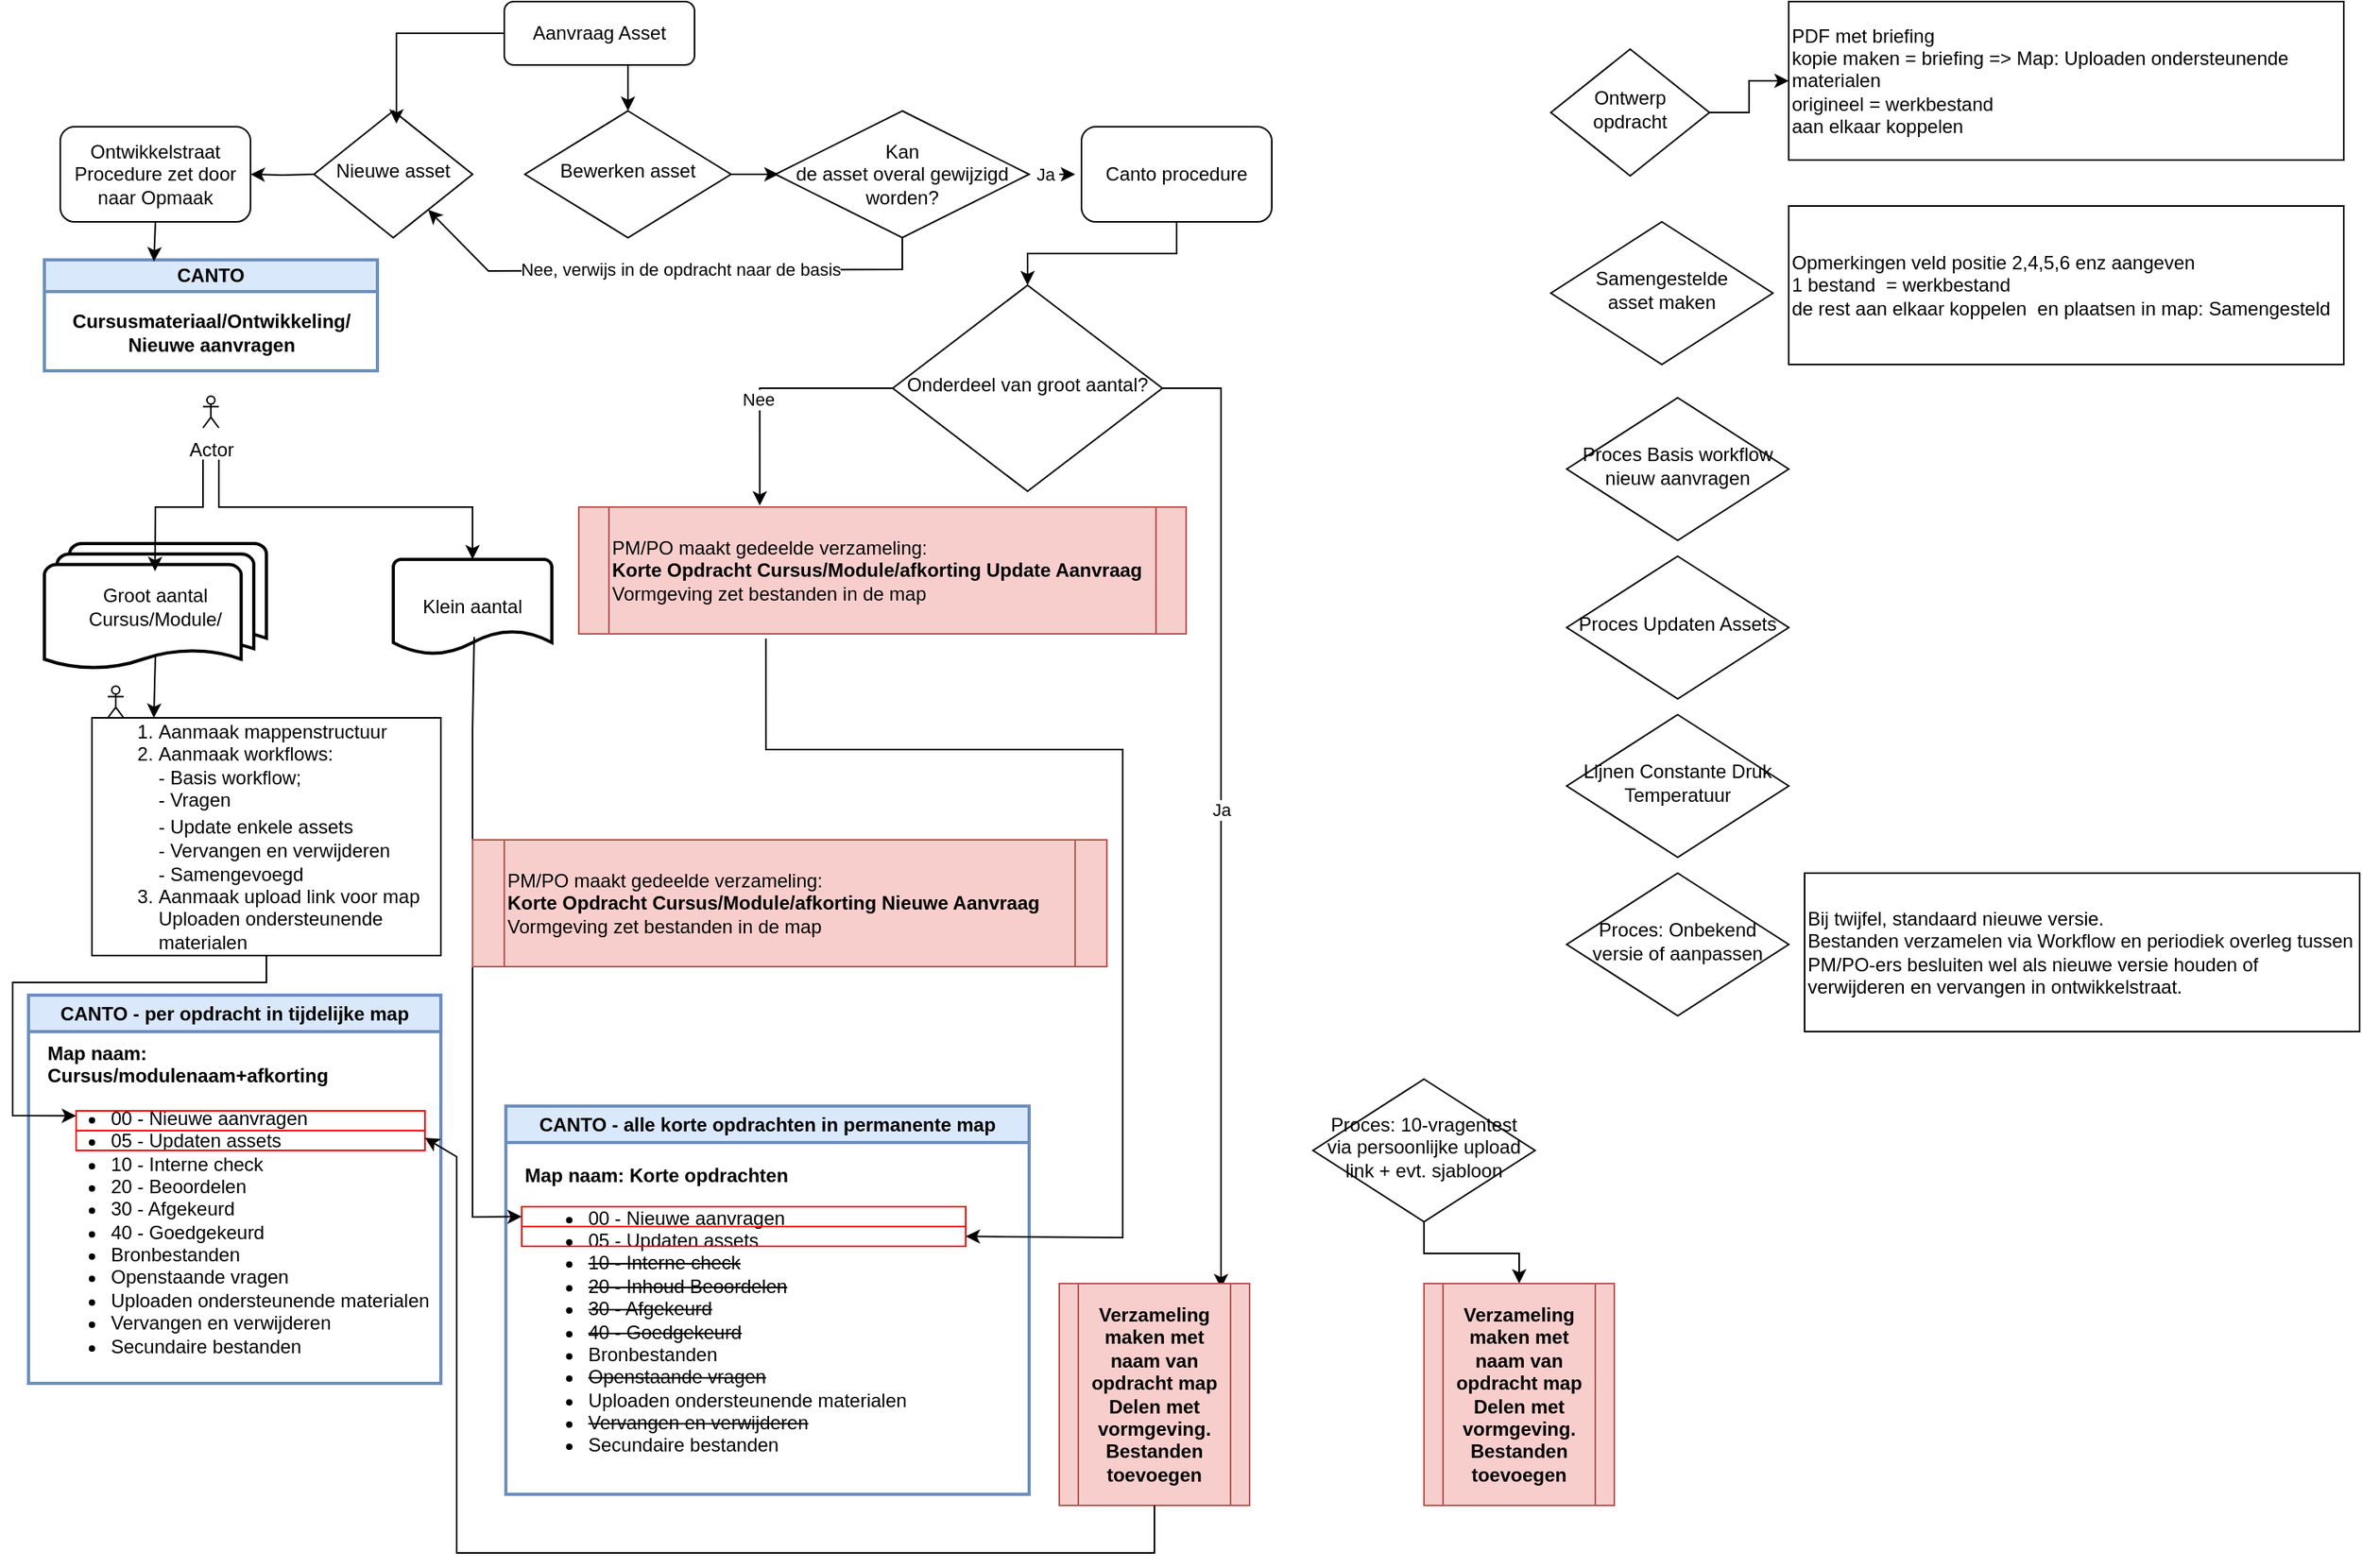 <mxfile version="24.8.8" pages="2">
  <diagram id="C5RBs43oDa-KdzZeNtuy" name="Page-1">
    <mxGraphModel dx="1050" dy="625" grid="1" gridSize="10" guides="1" tooltips="1" connect="1" arrows="1" fold="1" page="1" pageScale="1" pageWidth="827" pageHeight="1169" math="0" shadow="0">
      <root>
        <mxCell id="WIyWlLk6GJQsqaUBKTNV-0" />
        <mxCell id="WIyWlLk6GJQsqaUBKTNV-1" parent="WIyWlLk6GJQsqaUBKTNV-0" />
        <mxCell id="WIyWlLk6GJQsqaUBKTNV-3" value="Aanvraag Asset" style="rounded=1;whiteSpace=wrap;html=1;fontSize=12;glass=0;strokeWidth=1;shadow=0;" parent="WIyWlLk6GJQsqaUBKTNV-1" vertex="1">
          <mxGeometry x="340" y="10" width="120" height="40" as="geometry" />
        </mxCell>
        <mxCell id="bW_z_8MoUmyPL9clS2c4-53" style="edgeStyle=orthogonalEdgeStyle;rounded=0;orthogonalLoop=1;jettySize=auto;html=1;exitX=1;exitY=0.5;exitDx=0;exitDy=0;entryX=0;entryY=0.5;entryDx=0;entryDy=0;" parent="WIyWlLk6GJQsqaUBKTNV-1" source="Tlpv36UatDwUw8dR6eWf-1" target="bW_z_8MoUmyPL9clS2c4-51" edge="1">
          <mxGeometry relative="1" as="geometry" />
        </mxCell>
        <mxCell id="Tlpv36UatDwUw8dR6eWf-1" value="Ontwerp opdracht" style="rhombus;whiteSpace=wrap;html=1;shadow=0;fontFamily=Helvetica;fontSize=12;align=center;strokeWidth=1;spacing=6;spacingTop=-4;" parent="WIyWlLk6GJQsqaUBKTNV-1" vertex="1">
          <mxGeometry x="1000" y="40" width="100" height="80" as="geometry" />
        </mxCell>
        <mxCell id="Tlpv36UatDwUw8dR6eWf-13" value="Onderdeel van groot aantal?" style="rhombus;whiteSpace=wrap;html=1;shadow=0;fontFamily=Helvetica;fontSize=12;align=center;strokeWidth=1;spacing=6;spacingTop=-4;" parent="WIyWlLk6GJQsqaUBKTNV-1" vertex="1">
          <mxGeometry x="585" y="189" width="170" height="130" as="geometry" />
        </mxCell>
        <mxCell id="Tlpv36UatDwUw8dR6eWf-15" value="Klein aantal" style="strokeWidth=2;html=1;shape=mxgraph.flowchart.document2;whiteSpace=wrap;size=0.25;" parent="WIyWlLk6GJQsqaUBKTNV-1" vertex="1">
          <mxGeometry x="270" y="362" width="100" height="60" as="geometry" />
        </mxCell>
        <mxCell id="bW_z_8MoUmyPL9clS2c4-41" style="edgeStyle=orthogonalEdgeStyle;rounded=0;orthogonalLoop=1;jettySize=auto;html=1;exitX=0;exitY=0.5;exitDx=0;exitDy=0;entryX=1;entryY=0.5;entryDx=0;entryDy=0;" parent="WIyWlLk6GJQsqaUBKTNV-1" target="Tlpv36UatDwUw8dR6eWf-20" edge="1">
          <mxGeometry relative="1" as="geometry">
            <mxPoint x="220" y="119" as="sourcePoint" />
          </mxGeometry>
        </mxCell>
        <mxCell id="Tlpv36UatDwUw8dR6eWf-17" value="Nieuwe asset" style="rhombus;whiteSpace=wrap;html=1;shadow=0;fontFamily=Helvetica;fontSize=12;align=center;strokeWidth=1;spacing=6;spacingTop=-4;" parent="WIyWlLk6GJQsqaUBKTNV-1" vertex="1">
          <mxGeometry x="220" y="79" width="100" height="80" as="geometry" />
        </mxCell>
        <mxCell id="Tlpv36UatDwUw8dR6eWf-14" value="&lt;div&gt;Groot aantal&lt;br&gt;&lt;/div&gt;Cursus/Module/" style="strokeWidth=2;html=1;shape=mxgraph.flowchart.multi-document;whiteSpace=wrap;" parent="WIyWlLk6GJQsqaUBKTNV-1" vertex="1">
          <mxGeometry x="50" y="352" width="140" height="80" as="geometry" />
        </mxCell>
        <mxCell id="Tlpv36UatDwUw8dR6eWf-19" value="Bewerken asset" style="rhombus;whiteSpace=wrap;html=1;shadow=0;fontFamily=Helvetica;fontSize=12;align=center;strokeWidth=1;spacing=6;spacingTop=-4;arcSize=20;" parent="WIyWlLk6GJQsqaUBKTNV-1" vertex="1">
          <mxGeometry x="353" y="79" width="130" height="80" as="geometry" />
        </mxCell>
        <mxCell id="Tlpv36UatDwUw8dR6eWf-20" value="Ontwikkelstraat Procedure zet door naar Opmaak" style="rounded=1;whiteSpace=wrap;html=1;fontSize=12;glass=0;strokeWidth=1;shadow=0;" parent="WIyWlLk6GJQsqaUBKTNV-1" vertex="1">
          <mxGeometry x="60" y="89" width="120" height="60" as="geometry" />
        </mxCell>
        <mxCell id="Tlpv36UatDwUw8dR6eWf-21" value="Canto procedure" style="rounded=1;whiteSpace=wrap;html=1;fontSize=12;glass=0;strokeWidth=1;shadow=0;" parent="WIyWlLk6GJQsqaUBKTNV-1" vertex="1">
          <mxGeometry x="704" y="89" width="120" height="60" as="geometry" />
        </mxCell>
        <mxCell id="bW_z_8MoUmyPL9clS2c4-0" value="CANTO - per opdracht in tijdelijke map" style="swimlane;whiteSpace=wrap;html=1;spacing=0;strokeWidth=2;fillColor=#dae8fc;strokeColor=#6c8ebf;" parent="WIyWlLk6GJQsqaUBKTNV-1" vertex="1">
          <mxGeometry x="40" y="637" width="260" height="245" as="geometry" />
        </mxCell>
        <mxCell id="bW_z_8MoUmyPL9clS2c4-1" value="&lt;span style=&quot;font-weight: 700; text-align: center; text-wrap: wrap; background-color: initial;&quot;&gt;Map naam: Cursus/modulenaam+afkorting&lt;/span&gt;&lt;br&gt;&lt;ul&gt;&lt;li&gt;00 - Nieuwe aanvragen&lt;/li&gt;&lt;li&gt;05 - Updaten assets&lt;/li&gt;&lt;li&gt;10 - Interne check&lt;/li&gt;&lt;li&gt;20 - Beoordelen&lt;/li&gt;&lt;li&gt;30 - Afgekeurd&lt;/li&gt;&lt;li&gt;40 - Goedgekeurd&lt;/li&gt;&lt;li&gt;Bronbestanden&lt;/li&gt;&lt;li&gt;Openstaande vragen&lt;/li&gt;&lt;li&gt;Uploaden ondersteunende materialen&lt;/li&gt;&lt;li&gt;Vervangen en verwijderen&lt;/li&gt;&lt;li&gt;Secundaire bestanden&lt;/li&gt;&lt;/ul&gt;" style="text;html=1;align=left;verticalAlign=middle;resizable=0;points=[];autosize=1;strokeColor=none;fillColor=none;" parent="bW_z_8MoUmyPL9clS2c4-0" vertex="1">
          <mxGeometry x="10" y="30" width="270" height="210" as="geometry" />
        </mxCell>
        <mxCell id="bW_z_8MoUmyPL9clS2c4-23" value="" style="rounded=0;whiteSpace=wrap;html=1;fillColor=none;strokeColor=#FF0000;" parent="bW_z_8MoUmyPL9clS2c4-0" vertex="1">
          <mxGeometry x="30" y="73" width="220" height="12.5" as="geometry" />
        </mxCell>
        <mxCell id="bW_z_8MoUmyPL9clS2c4-2" value="CANTO" style="swimlane;whiteSpace=wrap;html=1;startSize=20;strokeWidth=2;fillColor=#dae8fc;strokeColor=#6c8ebf;" parent="WIyWlLk6GJQsqaUBKTNV-1" vertex="1">
          <mxGeometry x="50" y="173" width="210" height="70" as="geometry" />
        </mxCell>
        <mxCell id="bW_z_8MoUmyPL9clS2c4-6" value="&lt;span style=&quot;font-weight: 700; text-wrap: wrap;&quot;&gt;Cursusmateriaal/&lt;/span&gt;&lt;span style=&quot;font-weight: 700; text-wrap: wrap; background-color: initial;&quot;&gt;Ontwikkeling/&lt;/span&gt;&lt;div style=&quot;font-weight: 700; text-wrap: wrap;&quot;&gt;Nieuwe aanvragen&lt;/div&gt;" style="text;html=1;align=center;verticalAlign=middle;resizable=0;points=[];autosize=1;strokeColor=none;fillColor=none;spacing=0;" parent="bW_z_8MoUmyPL9clS2c4-2" vertex="1">
          <mxGeometry x="10" y="26" width="190" height="40" as="geometry" />
        </mxCell>
        <mxCell id="bW_z_8MoUmyPL9clS2c4-7" value="CANTO - alle korte opdrachten in permanente map" style="swimlane;whiteSpace=wrap;html=1;spacing=0;strokeWidth=2;fillColor=#dae8fc;strokeColor=#6c8ebf;" parent="WIyWlLk6GJQsqaUBKTNV-1" vertex="1">
          <mxGeometry x="341" y="707" width="330" height="245" as="geometry" />
        </mxCell>
        <mxCell id="bW_z_8MoUmyPL9clS2c4-8" value="&lt;span style=&quot;font-weight: 700; text-align: center; text-wrap: wrap; background-color: initial;&quot;&gt;Map naam: Korte opdrachten&lt;/span&gt;&lt;br&gt;&lt;ul&gt;&lt;li&gt;00 - Nieuwe aanvragen&lt;/li&gt;&lt;li&gt;05 - Updaten assets&lt;/li&gt;&lt;li&gt;&lt;strike&gt;10 - Interne check&lt;/strike&gt;&lt;/li&gt;&lt;li&gt;&lt;strike&gt;20 - Inhoud Beoordelen&lt;/strike&gt;&lt;/li&gt;&lt;li&gt;&lt;strike&gt;30 - Afgekeurd&lt;/strike&gt;&lt;/li&gt;&lt;li&gt;&lt;strike&gt;40 - Goedgekeurd&lt;/strike&gt;&lt;/li&gt;&lt;li&gt;Bronbestanden&lt;/li&gt;&lt;li&gt;&lt;strike&gt;Openstaande vragen&lt;/strike&gt;&lt;/li&gt;&lt;li&gt;Uploaden ondersteunende materialen&lt;/li&gt;&lt;li&gt;&lt;strike&gt;Vervangen en verwijderen&lt;/strike&gt;&lt;/li&gt;&lt;li&gt;Secundaire bestanden&lt;/li&gt;&lt;/ul&gt;" style="text;html=1;align=left;verticalAlign=middle;resizable=0;points=[];autosize=1;strokeColor=none;fillColor=none;" parent="bW_z_8MoUmyPL9clS2c4-7" vertex="1">
          <mxGeometry x="10" y="30" width="260" height="210" as="geometry" />
        </mxCell>
        <mxCell id="bW_z_8MoUmyPL9clS2c4-30" value="" style="rounded=0;whiteSpace=wrap;html=1;fillColor=none;strokeColor=#FF0000;" parent="bW_z_8MoUmyPL9clS2c4-7" vertex="1">
          <mxGeometry x="10" y="76" width="280" height="12.5" as="geometry" />
        </mxCell>
        <mxCell id="bW_z_8MoUmyPL9clS2c4-48" value="" style="rounded=0;whiteSpace=wrap;html=1;fillColor=none;strokeColor=#FF0000;" parent="bW_z_8MoUmyPL9clS2c4-7" vertex="1">
          <mxGeometry x="10" y="63.5" width="280" height="12.5" as="geometry" />
        </mxCell>
        <mxCell id="bW_z_8MoUmyPL9clS2c4-9" value="Actor" style="shape=umlActor;verticalLabelPosition=bottom;verticalAlign=top;html=1;outlineConnect=0;" parent="WIyWlLk6GJQsqaUBKTNV-1" vertex="1">
          <mxGeometry x="90" y="442" width="10" height="20" as="geometry" />
        </mxCell>
        <mxCell id="bW_z_8MoUmyPL9clS2c4-10" value="&lt;ol&gt;&lt;li&gt;Aanmaak mappenstructuur&lt;/li&gt;&lt;li&gt;Aanmaak workflows:&lt;br&gt;- Basis workflow;&lt;br&gt;- Vragen&lt;br&gt;- Update enkele assets&lt;a style=&quot;box-sizing: border-box; background-color: rgb(255, 255, 255); color: rgb(51, 51, 51); cursor: pointer; font-family: canto-font; font-size: 15px;&quot; class=&quot;accordion-toggle&quot; tabindex=&quot;0&quot;&gt;&lt;span style=&quot;box-sizing: border-box;&quot; class=&quot;ng-binding&quot;&gt;&lt;br&gt;&lt;/span&gt;&lt;/a&gt;- Vervangen en verwijderen&lt;br&gt;- Samengevoegd&lt;/li&gt;&lt;li&gt;Aanmaak upload link voor map Uploaden ondersteunende materialen&lt;/li&gt;&lt;/ol&gt;" style="rounded=0;whiteSpace=wrap;html=1;align=left;" parent="WIyWlLk6GJQsqaUBKTNV-1" vertex="1">
          <mxGeometry x="80" y="462" width="220" height="150" as="geometry" />
        </mxCell>
        <mxCell id="bW_z_8MoUmyPL9clS2c4-25" value="Ja" style="endArrow=classic;html=1;rounded=0;entryX=0.85;entryY=0.021;entryDx=0;entryDy=0;exitX=1;exitY=0.5;exitDx=0;exitDy=0;entryPerimeter=0;" parent="WIyWlLk6GJQsqaUBKTNV-1" source="Tlpv36UatDwUw8dR6eWf-13" target="bW_z_8MoUmyPL9clS2c4-24" edge="1">
          <mxGeometry width="50" height="50" relative="1" as="geometry">
            <mxPoint x="770" y="254" as="sourcePoint" />
            <mxPoint x="849" y="819.0" as="targetPoint" />
            <Array as="points">
              <mxPoint x="792" y="254" />
            </Array>
          </mxGeometry>
        </mxCell>
        <mxCell id="bW_z_8MoUmyPL9clS2c4-24" value="&lt;b&gt;Verzameling maken met naam van opdracht map&lt;/b&gt;&lt;div&gt;&lt;b&gt;Delen met vormgeving. Bestanden toevoegen&lt;/b&gt;&lt;/div&gt;" style="shape=process;whiteSpace=wrap;html=1;backgroundOutline=1;fillColor=#f8cecc;strokeColor=#b85450;" parent="WIyWlLk6GJQsqaUBKTNV-1" vertex="1">
          <mxGeometry x="690" y="819" width="120" height="140" as="geometry" />
        </mxCell>
        <mxCell id="bW_z_8MoUmyPL9clS2c4-27" value="" style="edgeStyle=orthogonalEdgeStyle;rounded=0;orthogonalLoop=1;jettySize=auto;html=1;exitX=0;exitY=0.5;exitDx=0;exitDy=0;entryX=0.298;entryY=-0.012;entryDx=0;entryDy=0;entryPerimeter=0;" parent="WIyWlLk6GJQsqaUBKTNV-1" source="Tlpv36UatDwUw8dR6eWf-13" target="bW_z_8MoUmyPL9clS2c4-92" edge="1">
          <mxGeometry relative="1" as="geometry">
            <mxPoint x="547" y="254" as="sourcePoint" />
            <mxPoint x="450" y="279" as="targetPoint" />
            <Array as="points">
              <mxPoint x="501" y="254" />
            </Array>
          </mxGeometry>
        </mxCell>
        <mxCell id="bW_z_8MoUmyPL9clS2c4-60" value="Nee" style="edgeLabel;html=1;align=center;verticalAlign=middle;resizable=0;points=[];" parent="bW_z_8MoUmyPL9clS2c4-27" vertex="1" connectable="0">
          <mxGeometry x="0.154" y="-1" relative="1" as="geometry">
            <mxPoint as="offset" />
          </mxGeometry>
        </mxCell>
        <mxCell id="bW_z_8MoUmyPL9clS2c4-32" value="" style="endArrow=classic;html=1;rounded=0;exitX=1;exitY=0.5;exitDx=0;exitDy=0;" parent="WIyWlLk6GJQsqaUBKTNV-1" edge="1">
          <mxGeometry width="50" height="50" relative="1" as="geometry">
            <mxPoint x="483" y="119" as="sourcePoint" />
            <mxPoint x="513" y="119" as="targetPoint" />
          </mxGeometry>
        </mxCell>
        <mxCell id="bW_z_8MoUmyPL9clS2c4-33" value="" style="endArrow=classic;html=1;rounded=0;entryX=0.5;entryY=0;entryDx=0;entryDy=0;exitX=0.5;exitY=1;exitDx=0;exitDy=0;" parent="WIyWlLk6GJQsqaUBKTNV-1" source="Tlpv36UatDwUw8dR6eWf-21" target="Tlpv36UatDwUw8dR6eWf-13" edge="1">
          <mxGeometry width="50" height="50" relative="1" as="geometry">
            <mxPoint x="681" y="159" as="sourcePoint" />
            <mxPoint x="440" y="319" as="targetPoint" />
            <Array as="points">
              <mxPoint x="764" y="169" />
              <mxPoint x="670" y="169" />
            </Array>
          </mxGeometry>
        </mxCell>
        <mxCell id="bW_z_8MoUmyPL9clS2c4-34" value="" style="endArrow=classic;html=1;rounded=0;exitX=0.51;exitY=0.817;exitDx=0;exitDy=0;exitPerimeter=0;entryX=0;entryY=0.5;entryDx=0;entryDy=0;" parent="WIyWlLk6GJQsqaUBKTNV-1" source="Tlpv36UatDwUw8dR6eWf-15" target="bW_z_8MoUmyPL9clS2c4-48" edge="1">
          <mxGeometry width="50" height="50" relative="1" as="geometry">
            <mxPoint x="330" y="462" as="sourcePoint" />
            <mxPoint x="330" y="759" as="targetPoint" />
            <Array as="points">
              <mxPoint x="320" y="469" />
              <mxPoint x="320" y="777" />
            </Array>
          </mxGeometry>
        </mxCell>
        <mxCell id="bW_z_8MoUmyPL9clS2c4-37" style="edgeStyle=orthogonalEdgeStyle;rounded=0;orthogonalLoop=1;jettySize=auto;html=1;exitX=0;exitY=0.5;exitDx=0;exitDy=0;entryX=0.52;entryY=0.1;entryDx=0;entryDy=0;entryPerimeter=0;" parent="WIyWlLk6GJQsqaUBKTNV-1" source="WIyWlLk6GJQsqaUBKTNV-3" target="Tlpv36UatDwUw8dR6eWf-17" edge="1">
          <mxGeometry relative="1" as="geometry" />
        </mxCell>
        <mxCell id="bW_z_8MoUmyPL9clS2c4-42" value="" style="endArrow=classic;html=1;rounded=0;entryX=0.498;entryY=0.218;entryDx=0;entryDy=0;entryPerimeter=0;" parent="WIyWlLk6GJQsqaUBKTNV-1" target="Tlpv36UatDwUw8dR6eWf-14" edge="1">
          <mxGeometry width="50" height="50" relative="1" as="geometry">
            <mxPoint x="150" y="299" as="sourcePoint" />
            <mxPoint x="60" y="279" as="targetPoint" />
            <Array as="points">
              <mxPoint x="150" y="329" />
              <mxPoint x="120" y="329" />
            </Array>
          </mxGeometry>
        </mxCell>
        <mxCell id="bW_z_8MoUmyPL9clS2c4-46" value="" style="endArrow=classic;html=1;rounded=0;entryX=0.5;entryY=0;entryDx=0;entryDy=0;entryPerimeter=0;" parent="WIyWlLk6GJQsqaUBKTNV-1" target="Tlpv36UatDwUw8dR6eWf-15" edge="1">
          <mxGeometry width="50" height="50" relative="1" as="geometry">
            <mxPoint x="160" y="299" as="sourcePoint" />
            <mxPoint x="440" y="319" as="targetPoint" />
            <Array as="points">
              <mxPoint x="160" y="329" />
              <mxPoint x="320" y="329" />
            </Array>
          </mxGeometry>
        </mxCell>
        <mxCell id="bW_z_8MoUmyPL9clS2c4-47" value="" style="rounded=0;whiteSpace=wrap;html=1;fillColor=none;strokeColor=#FF0000;" parent="WIyWlLk6GJQsqaUBKTNV-1" vertex="1">
          <mxGeometry x="70" y="722.5" width="220" height="12.5" as="geometry" />
        </mxCell>
        <mxCell id="bW_z_8MoUmyPL9clS2c4-49" value="Samengestelde&lt;div&gt;asset maken&lt;/div&gt;" style="rhombus;whiteSpace=wrap;html=1;shadow=0;fontFamily=Helvetica;fontSize=12;align=center;strokeWidth=1;spacing=6;spacingTop=-4;" parent="WIyWlLk6GJQsqaUBKTNV-1" vertex="1">
          <mxGeometry x="1000" y="149" width="140" height="90" as="geometry" />
        </mxCell>
        <mxCell id="bW_z_8MoUmyPL9clS2c4-51" value="PDF met briefing&lt;br&gt;kopie maken = briefing =&amp;gt; Map: Uploaden ondersteunende materialen&lt;div&gt;origineel = werkbestand&lt;/div&gt;&lt;div&gt;aan elkaar koppelen&lt;/div&gt;" style="rounded=0;whiteSpace=wrap;html=1;align=left;" parent="WIyWlLk6GJQsqaUBKTNV-1" vertex="1">
          <mxGeometry x="1150" y="10" width="350" height="100" as="geometry" />
        </mxCell>
        <mxCell id="bW_z_8MoUmyPL9clS2c4-54" value="Opmerkingen veld positie 2,4,5,6 enz aangeven&lt;br&gt;&lt;div&gt;1 bestand&amp;nbsp; = werkbestand&lt;/div&gt;&lt;div&gt;de rest aan elkaar koppelen&amp;nbsp; en plaatsen in map: Samengesteld&lt;/div&gt;" style="rounded=0;whiteSpace=wrap;html=1;align=left;" parent="WIyWlLk6GJQsqaUBKTNV-1" vertex="1">
          <mxGeometry x="1150" y="139" width="350" height="100" as="geometry" />
        </mxCell>
        <mxCell id="bW_z_8MoUmyPL9clS2c4-55" value="Proces Basis workflow nieuw aanvragen" style="rhombus;whiteSpace=wrap;html=1;shadow=0;fontFamily=Helvetica;fontSize=12;align=center;strokeWidth=1;spacing=6;spacingTop=-4;" parent="WIyWlLk6GJQsqaUBKTNV-1" vertex="1">
          <mxGeometry x="1010" y="260" width="140" height="90" as="geometry" />
        </mxCell>
        <mxCell id="bW_z_8MoUmyPL9clS2c4-56" value="Proces Updaten Assets" style="rhombus;whiteSpace=wrap;html=1;shadow=0;fontFamily=Helvetica;fontSize=12;align=center;strokeWidth=1;spacing=6;spacingTop=-4;" parent="WIyWlLk6GJQsqaUBKTNV-1" vertex="1">
          <mxGeometry x="1010" y="360" width="140" height="90" as="geometry" />
        </mxCell>
        <mxCell id="bW_z_8MoUmyPL9clS2c4-62" value="" style="endArrow=classic;html=1;rounded=0;exitX=0.308;exitY=1.038;exitDx=0;exitDy=0;entryX=1;entryY=0.5;entryDx=0;entryDy=0;exitPerimeter=0;" parent="WIyWlLk6GJQsqaUBKTNV-1" source="bW_z_8MoUmyPL9clS2c4-92" target="bW_z_8MoUmyPL9clS2c4-30" edge="1">
          <mxGeometry width="50" height="50" relative="1" as="geometry">
            <mxPoint x="572" y="482" as="sourcePoint" />
            <mxPoint x="772" y="772" as="targetPoint" />
            <Array as="points">
              <mxPoint x="505" y="482" />
              <mxPoint x="730" y="482" />
              <mxPoint x="730" y="790" />
            </Array>
          </mxGeometry>
        </mxCell>
        <mxCell id="bW_z_8MoUmyPL9clS2c4-63" value="Lijnen Constante Druk Temperatuur" style="rhombus;whiteSpace=wrap;html=1;shadow=0;fontFamily=Helvetica;fontSize=12;align=center;strokeWidth=1;spacing=6;spacingTop=-4;" parent="WIyWlLk6GJQsqaUBKTNV-1" vertex="1">
          <mxGeometry x="1010" y="460" width="140" height="90" as="geometry" />
        </mxCell>
        <mxCell id="bW_z_8MoUmyPL9clS2c4-64" value="Kan&lt;br/&gt;de asset overal gewijzigd worden?" style="rhombus;whiteSpace=wrap;html=1;" parent="WIyWlLk6GJQsqaUBKTNV-1" vertex="1">
          <mxGeometry x="511" y="79" width="160" height="80" as="geometry" />
        </mxCell>
        <mxCell id="bW_z_8MoUmyPL9clS2c4-65" value="" style="endArrow=classic;html=1;rounded=0;exitX=1;exitY=0.5;exitDx=0;exitDy=0;" parent="WIyWlLk6GJQsqaUBKTNV-1" edge="1">
          <mxGeometry width="50" height="50" relative="1" as="geometry">
            <mxPoint x="690" y="119" as="sourcePoint" />
            <mxPoint x="700" y="119" as="targetPoint" />
          </mxGeometry>
        </mxCell>
        <mxCell id="bW_z_8MoUmyPL9clS2c4-66" value="Ja" style="edgeLabel;html=1;align=center;verticalAlign=middle;resizable=0;points=[];" parent="bW_z_8MoUmyPL9clS2c4-65" vertex="1" connectable="0">
          <mxGeometry x="-0.124" y="-1" relative="1" as="geometry">
            <mxPoint x="-14" y="-1" as="offset" />
          </mxGeometry>
        </mxCell>
        <mxCell id="bW_z_8MoUmyPL9clS2c4-67" value="" style="endArrow=classic;html=1;rounded=0;" parent="WIyWlLk6GJQsqaUBKTNV-1" target="Tlpv36UatDwUw8dR6eWf-17" edge="1">
          <mxGeometry width="50" height="50" relative="1" as="geometry">
            <mxPoint x="591" y="159" as="sourcePoint" />
            <mxPoint x="290" y="150" as="targetPoint" />
            <Array as="points">
              <mxPoint x="591" y="179" />
              <mxPoint x="330" y="180" />
            </Array>
          </mxGeometry>
        </mxCell>
        <mxCell id="bW_z_8MoUmyPL9clS2c4-68" value="Nee, verwijs in de opdracht naar de basis" style="edgeLabel;html=1;align=center;verticalAlign=middle;resizable=0;points=[];" parent="bW_z_8MoUmyPL9clS2c4-67" vertex="1" connectable="0">
          <mxGeometry x="0.173" y="2" relative="1" as="geometry">
            <mxPoint x="36" y="-3" as="offset" />
          </mxGeometry>
        </mxCell>
        <mxCell id="bW_z_8MoUmyPL9clS2c4-69" value="" style="endArrow=classic;html=1;rounded=0;entryX=1;entryY=0.5;entryDx=0;entryDy=0;" parent="WIyWlLk6GJQsqaUBKTNV-1" source="bW_z_8MoUmyPL9clS2c4-24" edge="1">
          <mxGeometry width="50" height="50" relative="1" as="geometry">
            <mxPoint x="750" y="965.25" as="sourcePoint" />
            <mxPoint x="290" y="727" as="targetPoint" />
            <Array as="points">
              <mxPoint x="750" y="989" />
              <mxPoint x="310" y="989" />
              <mxPoint x="310" y="739" />
            </Array>
          </mxGeometry>
        </mxCell>
        <mxCell id="bW_z_8MoUmyPL9clS2c4-73" value="" style="endArrow=classic;html=1;rounded=0;exitX=0.5;exitY=0.88;exitDx=0;exitDy=0;exitPerimeter=0;" parent="WIyWlLk6GJQsqaUBKTNV-1" source="Tlpv36UatDwUw8dR6eWf-14" edge="1">
          <mxGeometry width="50" height="50" relative="1" as="geometry">
            <mxPoint x="450" y="662" as="sourcePoint" />
            <mxPoint x="119" y="462" as="targetPoint" />
          </mxGeometry>
        </mxCell>
        <mxCell id="bW_z_8MoUmyPL9clS2c4-74" value="" style="endArrow=classic;html=1;rounded=0;exitX=0.5;exitY=1;exitDx=0;exitDy=0;entryX=0;entryY=0.25;entryDx=0;entryDy=0;" parent="WIyWlLk6GJQsqaUBKTNV-1" source="bW_z_8MoUmyPL9clS2c4-10" target="bW_z_8MoUmyPL9clS2c4-23" edge="1">
          <mxGeometry width="50" height="50" relative="1" as="geometry">
            <mxPoint x="450" y="662" as="sourcePoint" />
            <mxPoint x="500" y="612" as="targetPoint" />
            <Array as="points">
              <mxPoint x="190" y="629" />
              <mxPoint x="30" y="629" />
              <mxPoint x="30" y="713" />
            </Array>
          </mxGeometry>
        </mxCell>
        <mxCell id="bW_z_8MoUmyPL9clS2c4-3" value="Actor" style="shape=umlActor;verticalLabelPosition=bottom;verticalAlign=top;html=1;outlineConnect=0;" parent="WIyWlLk6GJQsqaUBKTNV-1" vertex="1">
          <mxGeometry x="150" y="259" width="10" height="20" as="geometry" />
        </mxCell>
        <mxCell id="bW_z_8MoUmyPL9clS2c4-84" value="PM/PO maakt gedeelde verzameling:&lt;div&gt;&lt;b&gt;Korte Opdracht Cursus/Module/afkorting Nieuwe Aanvraag&lt;/b&gt;&lt;/div&gt;&lt;div&gt;Vormgeving zet bestanden in de map&lt;/div&gt;" style="shape=process;whiteSpace=wrap;html=1;backgroundOutline=1;align=left;size=0.05;fillColor=#f8cecc;strokeColor=#b85450;" parent="WIyWlLk6GJQsqaUBKTNV-1" vertex="1">
          <mxGeometry x="320" y="539" width="400" height="80" as="geometry" />
        </mxCell>
        <mxCell id="bW_z_8MoUmyPL9clS2c4-92" value="PM/PO maakt gedeelde verzameling:&lt;div&gt;&lt;b&gt;Korte Opdracht Cursus/Module/afkorting Update Aanvraag&lt;/b&gt;&lt;/div&gt;&lt;div&gt;Vormgeving zet bestanden in de map&lt;/div&gt;" style="shape=process;whiteSpace=wrap;html=1;backgroundOutline=1;align=left;size=0.05;fillColor=#f8cecc;strokeColor=#b85450;" parent="WIyWlLk6GJQsqaUBKTNV-1" vertex="1">
          <mxGeometry x="387" y="329" width="383" height="80" as="geometry" />
        </mxCell>
        <mxCell id="sJiykjnJDGiM6jpTWPgm-0" value="Proces: Onbekend versie of aanpassen" style="rhombus;whiteSpace=wrap;html=1;shadow=0;fontFamily=Helvetica;fontSize=12;align=center;strokeWidth=1;spacing=6;spacingTop=-4;" parent="WIyWlLk6GJQsqaUBKTNV-1" vertex="1">
          <mxGeometry x="1010" y="560" width="140" height="90" as="geometry" />
        </mxCell>
        <mxCell id="sJiykjnJDGiM6jpTWPgm-1" value="Bij twijfel, standaard nieuwe versie.&lt;div&gt;Bestanden verzamelen via Workflow en periodiek overleg tussen PM/PO-ers besluiten wel als nieuwe versie houden of verwijderen en vervangen in ontwikkelstraat.&lt;/div&gt;" style="rounded=0;whiteSpace=wrap;html=1;align=left;" parent="WIyWlLk6GJQsqaUBKTNV-1" vertex="1">
          <mxGeometry x="1160" y="560" width="350" height="100" as="geometry" />
        </mxCell>
        <mxCell id="GI00sXuxEmURydoH8-Nu-0" value="" style="endArrow=classic;html=1;rounded=0;entryX=0.329;entryY=0.014;entryDx=0;entryDy=0;entryPerimeter=0;" parent="WIyWlLk6GJQsqaUBKTNV-1" target="bW_z_8MoUmyPL9clS2c4-2" edge="1">
          <mxGeometry width="50" height="50" relative="1" as="geometry">
            <mxPoint x="120" y="149" as="sourcePoint" />
            <mxPoint x="170" y="99" as="targetPoint" />
          </mxGeometry>
        </mxCell>
        <mxCell id="GI00sXuxEmURydoH8-Nu-4" value="" style="endArrow=classic;html=1;rounded=0;entryX=0.5;entryY=0;entryDx=0;entryDy=0;" parent="WIyWlLk6GJQsqaUBKTNV-1" target="Tlpv36UatDwUw8dR6eWf-19" edge="1">
          <mxGeometry width="50" height="50" relative="1" as="geometry">
            <mxPoint x="418" y="50" as="sourcePoint" />
            <mxPoint x="590" y="389" as="targetPoint" />
          </mxGeometry>
        </mxCell>
        <mxCell id="mPeRwbGnTGUwlYSDcDEN-2" value="" style="edgeStyle=orthogonalEdgeStyle;rounded=0;orthogonalLoop=1;jettySize=auto;html=1;" parent="WIyWlLk6GJQsqaUBKTNV-1" source="mPeRwbGnTGUwlYSDcDEN-0" target="mPeRwbGnTGUwlYSDcDEN-1" edge="1">
          <mxGeometry relative="1" as="geometry" />
        </mxCell>
        <mxCell id="mPeRwbGnTGUwlYSDcDEN-0" value="Proces: 10-vragentest&lt;div&gt;via persoonlijke upload link + evt. sjabloon&lt;/div&gt;" style="rhombus;whiteSpace=wrap;html=1;shadow=0;fontFamily=Helvetica;fontSize=12;align=center;strokeWidth=1;spacing=6;spacingTop=-4;" parent="WIyWlLk6GJQsqaUBKTNV-1" vertex="1">
          <mxGeometry x="850" y="690" width="140" height="90" as="geometry" />
        </mxCell>
        <mxCell id="mPeRwbGnTGUwlYSDcDEN-1" value="&lt;b&gt;Verzameling maken met naam van opdracht map&lt;/b&gt;&lt;div&gt;&lt;b&gt;Delen met vormgeving. Bestanden toevoegen&lt;/b&gt;&lt;/div&gt;" style="shape=process;whiteSpace=wrap;html=1;backgroundOutline=1;fillColor=#f8cecc;strokeColor=#b85450;" parent="WIyWlLk6GJQsqaUBKTNV-1" vertex="1">
          <mxGeometry x="920" y="819" width="120" height="140" as="geometry" />
        </mxCell>
      </root>
    </mxGraphModel>
  </diagram>
  <diagram id="vCiIGmvjFXUHB2TXko9J" name="Pagina-2">
    <mxGraphModel dx="1050" dy="625" grid="1" gridSize="10" guides="1" tooltips="1" connect="1" arrows="1" fold="1" page="1" pageScale="1" pageWidth="1600" pageHeight="900" math="0" shadow="0">
      <root>
        <mxCell id="0" />
        <mxCell id="1" parent="0" />
        <mxCell id="fGXotkPrvBv1XOXYopZs-1" value="&lt;h1 style=&quot;margin-top: 0px;&quot;&gt;Procedure aanvraag asset buiten opdracht voor externe vormgever - beschikbaar maken asset&lt;/h1&gt;&lt;p&gt;Lorem ipsum dolor sit amet, consectetur adipisicing elit, sed do eiusmod tempor incididunt ut labore et dolore magna aliqua.&lt;/p&gt;" style="text;html=1;whiteSpace=wrap;overflow=hidden;rounded=0;" vertex="1" parent="1">
          <mxGeometry x="210" y="30" width="650" height="120" as="geometry" />
        </mxCell>
        <mxCell id="fGXotkPrvBv1XOXYopZs-2" value="Wat is het doel van de aanvraag?" style="rounded=0;whiteSpace=wrap;html=1;" vertex="1" parent="1">
          <mxGeometry x="350" y="130" width="310" height="60" as="geometry" />
        </mxCell>
        <mxCell id="fGXotkPrvBv1XOXYopZs-3" value="Updaten van bestaande asset die nog niet in de huidige opdracht is opgenomen" style="rounded=0;whiteSpace=wrap;html=1;" vertex="1" parent="1">
          <mxGeometry x="190" y="240" width="120" height="90" as="geometry" />
        </mxCell>
        <mxCell id="fGXotkPrvBv1XOXYopZs-4" value="Toevoegen aan bestaande grote opdracht" style="rounded=0;whiteSpace=wrap;html=1;" vertex="1" parent="1">
          <mxGeometry x="70" y="350" width="120" height="90" as="geometry" />
        </mxCell>
        <mxCell id="fGXotkPrvBv1XOXYopZs-5" value="Gebruiken als basis om een andere asset bij te werken" style="rounded=0;whiteSpace=wrap;html=1;" vertex="1" parent="1">
          <mxGeometry x="350" y="240" width="150" height="90" as="geometry" />
        </mxCell>
        <mxCell id="fGXotkPrvBv1XOXYopZs-6" value="In Cursumateriaal Portal" style="rounded=0;whiteSpace=wrap;html=1;" vertex="1" parent="1">
          <mxGeometry x="420" y="200" width="210" height="30" as="geometry" />
        </mxCell>
        <mxCell id="fGXotkPrvBv1XOXYopZs-7" value="Vertical Container" style="swimlane;whiteSpace=wrap;html=1;" vertex="1" parent="1">
          <mxGeometry x="570" y="810" width="200" height="200" as="geometry" />
        </mxCell>
        <mxCell id="fGXotkPrvBv1XOXYopZs-8" value="Welke map gebruiken?&lt;div&gt;Ondersteunende materialen&lt;/div&gt;" style="text;html=1;align=center;verticalAlign=middle;resizable=0;points=[];autosize=1;strokeColor=none;fillColor=none;" vertex="1" parent="fGXotkPrvBv1XOXYopZs-7">
          <mxGeometry x="15" y="33" width="170" height="40" as="geometry" />
        </mxCell>
        <mxCell id="fGXotkPrvBv1XOXYopZs-9" value="Vertical Container" style="swimlane;whiteSpace=wrap;html=1;startSize=30;" vertex="1" parent="1">
          <mxGeometry x="269" y="810" width="200" height="200" as="geometry" />
        </mxCell>
        <mxCell id="fGXotkPrvBv1XOXYopZs-10" value="Welke map gebruiken?&lt;div&gt;Bestaande Opdracht map&lt;/div&gt;&lt;div&gt;05-updaten Asset?&lt;/div&gt;" style="text;html=1;align=center;verticalAlign=middle;resizable=0;points=[];autosize=1;strokeColor=none;fillColor=none;" vertex="1" parent="fGXotkPrvBv1XOXYopZs-9">
          <mxGeometry x="20" y="50" width="160" height="60" as="geometry" />
        </mxCell>
        <mxCell id="fGXotkPrvBv1XOXYopZs-25" value="" style="shape=waypoint;sketch=0;size=6;pointerEvents=1;points=[];fillColor=default;resizable=0;rotatable=0;perimeter=centerPerimeter;snapToPoint=1;rounded=0;" vertex="1" parent="fGXotkPrvBv1XOXYopZs-9">
          <mxGeometry x="85" y="-10" width="20" height="20" as="geometry" />
        </mxCell>
        <mxCell id="fGXotkPrvBv1XOXYopZs-11" value="Verzameling aanmaken volgens conventie:&lt;div&gt;XXXXX&lt;/div&gt;" style="rounded=0;whiteSpace=wrap;html=1;" vertex="1" parent="1">
          <mxGeometry x="350" y="340" width="150" height="60" as="geometry" />
        </mxCell>
        <mxCell id="fGXotkPrvBv1XOXYopZs-13" value="Verzameling aanmaken volgens conventie:&lt;div&gt;XXXXX&lt;/div&gt;&lt;div&gt;en delen met vormgeving&lt;/div&gt;" style="rounded=0;whiteSpace=wrap;html=1;" vertex="1" parent="1">
          <mxGeometry x="70" y="450" width="150" height="60" as="geometry" />
        </mxCell>
        <mxCell id="fGXotkPrvBv1XOXYopZs-14" value="Assets aanvragen onder dezelfde naam - hoeft niet - gewoon klaarzetten in Werkmap" style="rounded=0;whiteSpace=wrap;html=1;fillColor=#f8cecc;strokeColor=#b85450;" vertex="1" parent="1">
          <mxGeometry x="670" y="460" width="150" height="60" as="geometry" />
        </mxCell>
        <mxCell id="fGXotkPrvBv1XOXYopZs-15" value="Vormgever geeft toestemming tot downloaden" style="rounded=0;whiteSpace=wrap;html=1;" vertex="1" parent="1">
          <mxGeometry x="79" y="616" width="150" height="60" as="geometry" />
        </mxCell>
        <mxCell id="fGXotkPrvBv1XOXYopZs-17" value="Actor" style="shape=umlActor;verticalLabelPosition=bottom;verticalAlign=top;html=1;outlineConnect=0;" vertex="1" parent="1">
          <mxGeometry x="20" y="440" width="30" height="60" as="geometry" />
        </mxCell>
        <mxCell id="fGXotkPrvBv1XOXYopZs-18" value="Actor" style="shape=umlActor;verticalLabelPosition=bottom;verticalAlign=top;html=1;outlineConnect=0;" vertex="1" parent="1">
          <mxGeometry x="36" y="740" width="30" height="60" as="geometry" />
        </mxCell>
        <mxCell id="fGXotkPrvBv1XOXYopZs-26" value="" style="edgeStyle=orthogonalEdgeStyle;rounded=0;orthogonalLoop=1;jettySize=auto;html=1;" edge="1" parent="1" source="fGXotkPrvBv1XOXYopZs-19" target="fGXotkPrvBv1XOXYopZs-25">
          <mxGeometry relative="1" as="geometry" />
        </mxCell>
        <mxCell id="fGXotkPrvBv1XOXYopZs-19" value="Vormgever plaatst de assets in de map" style="rounded=0;whiteSpace=wrap;html=1;" vertex="1" parent="1">
          <mxGeometry x="289" y="450" width="150" height="60" as="geometry" />
        </mxCell>
        <mxCell id="fGXotkPrvBv1XOXYopZs-20" value="Actor" style="shape=umlActor;verticalLabelPosition=bottom;verticalAlign=top;html=1;outlineConnect=0;" vertex="1" parent="1">
          <mxGeometry x="239" y="450" width="30" height="60" as="geometry" />
        </mxCell>
        <mxCell id="fGXotkPrvBv1XOXYopZs-21" value="Externe Vormgever download de assets en bewerkt ze" style="rounded=0;whiteSpace=wrap;html=1;" vertex="1" parent="1">
          <mxGeometry x="89" y="740" width="150" height="60" as="geometry" />
        </mxCell>
        <mxCell id="fGXotkPrvBv1XOXYopZs-22" value="Actor" style="shape=umlActor;verticalLabelPosition=bottom;verticalAlign=top;html=1;outlineConnect=0;" vertex="1" parent="1">
          <mxGeometry x="41" y="617" width="30" height="60" as="geometry" />
        </mxCell>
      </root>
    </mxGraphModel>
  </diagram>
</mxfile>
